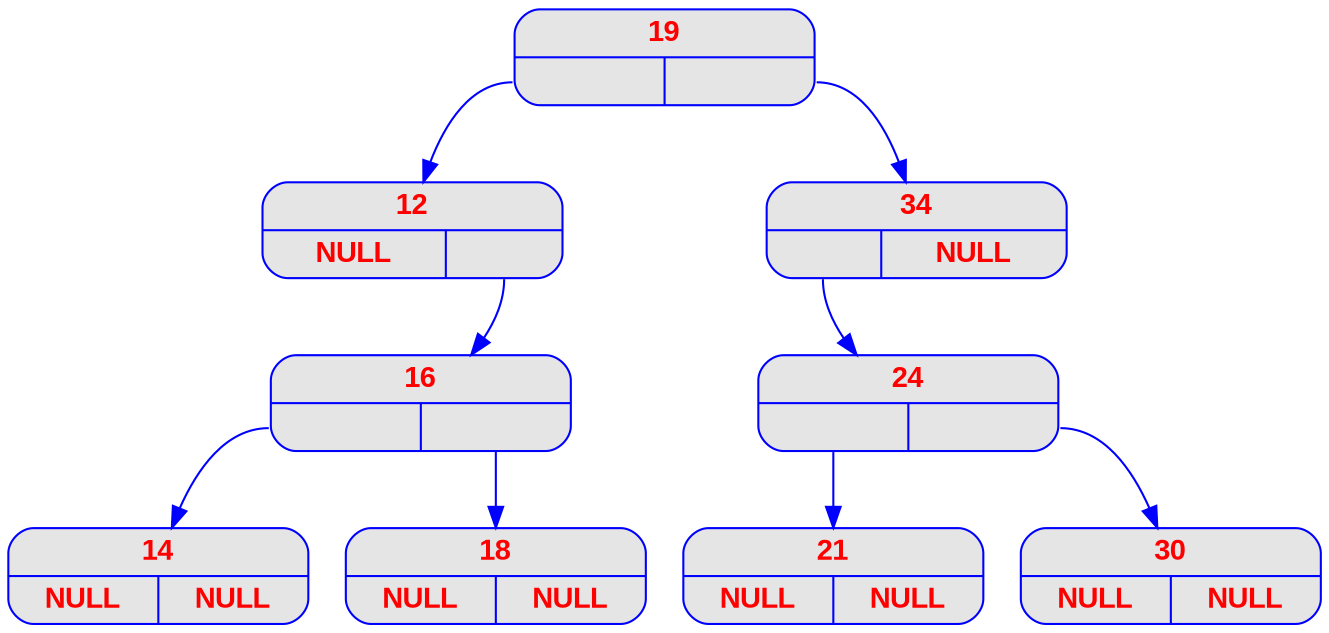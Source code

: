 digraph testFinal {
	node [
		fontname  = "Arial bold" 
		fontsize  = "14"
		fontcolor = "red"
		style     = "rounded, filled"
		shape     = "record"
		fillcolor = "grey90"
		color     = "blue"
		width     = "2"
	]

	edge [
		color     = "blue"
	]

19 [label = "{<c> 19 | { <g> | <d>}}"];
19:g -> 12;
12 [label = "{<c> 12 | { <g> | <d>}}"];
12 [label = "{<c> 12 | { <g> NULL | <d>}}"];
12:d -> 16;
16 [label = "{<c> 16 | { <g> | <d>}}"];
16:g -> 14;
14 [label = "{<c> 14 | { <g> | <d>}}"];
14 [label = "{<c> 14 | { <g> NULL | <d> NULL}}"];
16:d -> 18;
18 [label = "{<c> 18 | { <g> | <d>}}"];
18 [label = "{<c> 18 | { <g> NULL | <d> NULL}}"];
19:d -> 34;
34 [label = "{<c> 34 | { <g> | <d>}}"];
34 [label = "{<c> 34 | { <g> | <d> NULL}}"];
34:g -> 24;
24 [label = "{<c> 24 | { <g> | <d>}}"];
24:g -> 21;
21 [label = "{<c> 21 | { <g> | <d>}}"];
21 [label = "{<c> 21 | { <g> NULL | <d> NULL}}"];
24:d -> 30;
30 [label = "{<c> 30 | { <g> | <d>}}"];
30 [label = "{<c> 30 | { <g> NULL | <d> NULL}}"];
}
